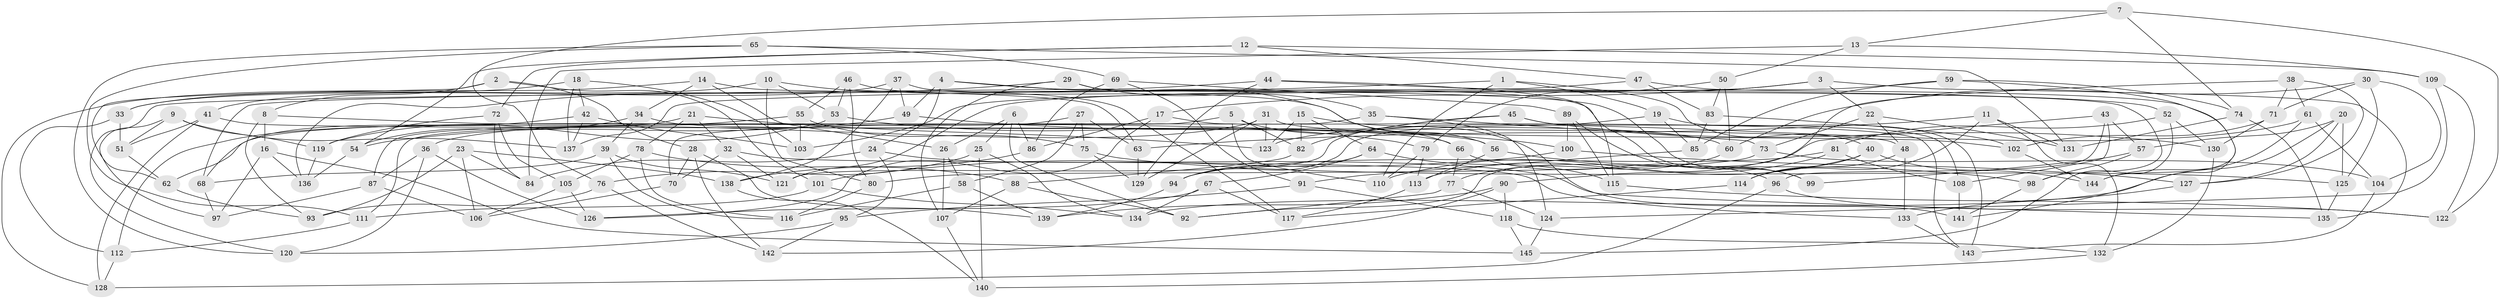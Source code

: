 // coarse degree distribution, {5: 0.1206896551724138, 4: 0.4482758620689655, 6: 0.13793103448275862, 8: 0.05172413793103448, 3: 0.05172413793103448, 7: 0.08620689655172414, 10: 0.05172413793103448, 11: 0.034482758620689655, 13: 0.017241379310344827}
// Generated by graph-tools (version 1.1) at 2025/04/03/04/25 22:04:12]
// undirected, 145 vertices, 290 edges
graph export_dot {
graph [start="1"]
  node [color=gray90,style=filled];
  1;
  2;
  3;
  4;
  5;
  6;
  7;
  8;
  9;
  10;
  11;
  12;
  13;
  14;
  15;
  16;
  17;
  18;
  19;
  20;
  21;
  22;
  23;
  24;
  25;
  26;
  27;
  28;
  29;
  30;
  31;
  32;
  33;
  34;
  35;
  36;
  37;
  38;
  39;
  40;
  41;
  42;
  43;
  44;
  45;
  46;
  47;
  48;
  49;
  50;
  51;
  52;
  53;
  54;
  55;
  56;
  57;
  58;
  59;
  60;
  61;
  62;
  63;
  64;
  65;
  66;
  67;
  68;
  69;
  70;
  71;
  72;
  73;
  74;
  75;
  76;
  77;
  78;
  79;
  80;
  81;
  82;
  83;
  84;
  85;
  86;
  87;
  88;
  89;
  90;
  91;
  92;
  93;
  94;
  95;
  96;
  97;
  98;
  99;
  100;
  101;
  102;
  103;
  104;
  105;
  106;
  107;
  108;
  109;
  110;
  111;
  112;
  113;
  114;
  115;
  116;
  117;
  118;
  119;
  120;
  121;
  122;
  123;
  124;
  125;
  126;
  127;
  128;
  129;
  130;
  131;
  132;
  133;
  134;
  135;
  136;
  137;
  138;
  139;
  140;
  141;
  142;
  143;
  144;
  145;
  1 -- 110;
  1 -- 137;
  1 -- 19;
  1 -- 40;
  2 -- 101;
  2 -- 28;
  2 -- 8;
  2 -- 62;
  3 -- 22;
  3 -- 17;
  3 -- 103;
  3 -- 135;
  4 -- 24;
  4 -- 99;
  4 -- 49;
  4 -- 66;
  5 -- 82;
  5 -- 141;
  5 -- 110;
  5 -- 111;
  6 -- 92;
  6 -- 25;
  6 -- 86;
  6 -- 26;
  7 -- 13;
  7 -- 122;
  7 -- 74;
  7 -- 76;
  8 -- 93;
  8 -- 66;
  8 -- 16;
  9 -- 119;
  9 -- 137;
  9 -- 97;
  9 -- 51;
  10 -- 117;
  10 -- 53;
  10 -- 33;
  10 -- 80;
  11 -- 132;
  11 -- 131;
  11 -- 63;
  11 -- 114;
  12 -- 54;
  12 -- 47;
  12 -- 109;
  12 -- 72;
  13 -- 109;
  13 -- 84;
  13 -- 50;
  14 -- 34;
  14 -- 26;
  14 -- 63;
  14 -- 128;
  15 -- 82;
  15 -- 123;
  15 -- 64;
  15 -- 60;
  16 -- 145;
  16 -- 136;
  16 -- 97;
  17 -- 143;
  17 -- 126;
  17 -- 86;
  18 -- 33;
  18 -- 103;
  18 -- 137;
  18 -- 42;
  19 -- 85;
  19 -- 143;
  19 -- 94;
  20 -- 57;
  20 -- 127;
  20 -- 134;
  20 -- 125;
  21 -- 78;
  21 -- 123;
  21 -- 87;
  21 -- 32;
  22 -- 48;
  22 -- 131;
  22 -- 73;
  23 -- 93;
  23 -- 106;
  23 -- 138;
  23 -- 84;
  24 -- 95;
  24 -- 84;
  24 -- 135;
  25 -- 134;
  25 -- 76;
  25 -- 140;
  26 -- 107;
  26 -- 58;
  27 -- 75;
  27 -- 58;
  27 -- 62;
  27 -- 63;
  28 -- 139;
  28 -- 142;
  28 -- 70;
  29 -- 136;
  29 -- 98;
  29 -- 107;
  29 -- 35;
  30 -- 60;
  30 -- 71;
  30 -- 125;
  30 -- 104;
  31 -- 123;
  31 -- 36;
  31 -- 129;
  31 -- 102;
  32 -- 70;
  32 -- 133;
  32 -- 121;
  33 -- 51;
  33 -- 112;
  34 -- 39;
  34 -- 56;
  34 -- 54;
  35 -- 70;
  35 -- 73;
  35 -- 124;
  36 -- 126;
  36 -- 87;
  36 -- 120;
  37 -- 138;
  37 -- 99;
  37 -- 49;
  37 -- 41;
  38 -- 71;
  38 -- 127;
  38 -- 92;
  38 -- 61;
  39 -- 68;
  39 -- 121;
  39 -- 116;
  40 -- 144;
  40 -- 110;
  40 -- 114;
  41 -- 48;
  41 -- 128;
  41 -- 51;
  42 -- 68;
  42 -- 137;
  42 -- 103;
  43 -- 113;
  43 -- 57;
  43 -- 108;
  43 -- 96;
  44 -- 68;
  44 -- 115;
  44 -- 52;
  44 -- 129;
  45 -- 130;
  45 -- 108;
  45 -- 121;
  45 -- 82;
  46 -- 53;
  46 -- 55;
  46 -- 80;
  46 -- 56;
  47 -- 120;
  47 -- 83;
  47 -- 141;
  48 -- 114;
  48 -- 133;
  49 -- 100;
  49 -- 54;
  50 -- 79;
  50 -- 83;
  50 -- 60;
  51 -- 62;
  52 -- 81;
  52 -- 145;
  52 -- 130;
  53 -- 119;
  53 -- 79;
  54 -- 136;
  55 -- 75;
  55 -- 103;
  55 -- 112;
  56 -- 113;
  56 -- 98;
  57 -- 98;
  57 -- 99;
  58 -- 139;
  58 -- 116;
  59 -- 144;
  59 -- 85;
  59 -- 74;
  59 -- 121;
  60 -- 77;
  61 -- 123;
  61 -- 104;
  61 -- 144;
  62 -- 93;
  63 -- 129;
  64 -- 115;
  64 -- 67;
  64 -- 94;
  65 -- 131;
  65 -- 111;
  65 -- 69;
  65 -- 120;
  66 -- 77;
  66 -- 96;
  67 -- 126;
  67 -- 134;
  67 -- 117;
  68 -- 97;
  69 -- 89;
  69 -- 86;
  69 -- 91;
  70 -- 106;
  71 -- 102;
  71 -- 130;
  72 -- 84;
  72 -- 119;
  72 -- 105;
  73 -- 104;
  73 -- 80;
  74 -- 131;
  74 -- 135;
  75 -- 125;
  75 -- 129;
  76 -- 142;
  76 -- 93;
  77 -- 124;
  77 -- 92;
  78 -- 116;
  78 -- 105;
  78 -- 88;
  79 -- 113;
  79 -- 110;
  80 -- 116;
  81 -- 108;
  81 -- 90;
  81 -- 94;
  82 -- 88;
  83 -- 102;
  83 -- 85;
  85 -- 91;
  86 -- 138;
  87 -- 97;
  87 -- 106;
  88 -- 107;
  88 -- 92;
  89 -- 100;
  89 -- 115;
  89 -- 99;
  90 -- 142;
  90 -- 118;
  90 -- 139;
  91 -- 95;
  91 -- 118;
  94 -- 139;
  95 -- 142;
  95 -- 120;
  96 -- 122;
  96 -- 128;
  98 -- 141;
  100 -- 101;
  100 -- 127;
  101 -- 134;
  101 -- 111;
  102 -- 144;
  104 -- 143;
  105 -- 106;
  105 -- 126;
  107 -- 140;
  108 -- 141;
  109 -- 124;
  109 -- 122;
  111 -- 112;
  112 -- 128;
  113 -- 117;
  114 -- 117;
  115 -- 122;
  118 -- 145;
  118 -- 132;
  119 -- 136;
  124 -- 145;
  125 -- 135;
  127 -- 133;
  130 -- 132;
  132 -- 140;
  133 -- 143;
  138 -- 140;
}

